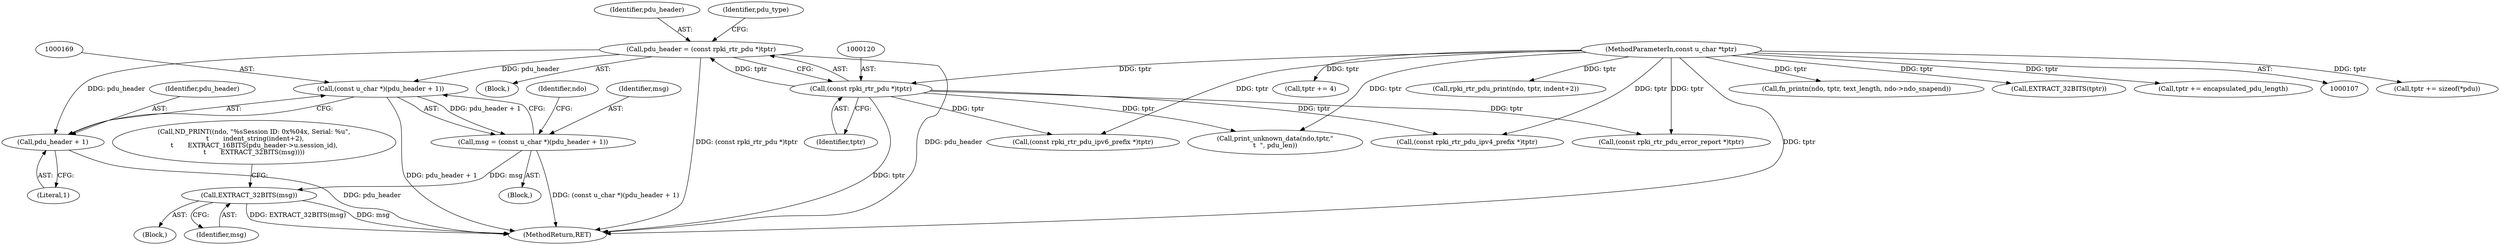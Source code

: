 digraph "0_tcpdump_83c64fce3a5226b080e535f5131a8a318f30e79b@pointer" {
"1000117" [label="(Call,pdu_header = (const rpki_rtr_pdu *)tptr)"];
"1000119" [label="(Call,(const rpki_rtr_pdu *)tptr)"];
"1000109" [label="(MethodParameterIn,const u_char *tptr)"];
"1000168" [label="(Call,(const u_char *)(pdu_header + 1))"];
"1000166" [label="(Call,msg = (const u_char *)(pdu_header + 1))"];
"1000190" [label="(Call,EXTRACT_32BITS(msg))"];
"1000170" [label="(Call,pdu_header + 1)"];
"1000166" [label="(Call,msg = (const u_char *)(pdu_header + 1))"];
"1000175" [label="(Identifier,ndo)"];
"1000464" [label="(MethodReturn,RET)"];
"1000349" [label="(Call,tptr += sizeof(*pdu))"];
"1000401" [label="(Call,tptr += 4)"];
"1000191" [label="(Identifier,msg)"];
"1000167" [label="(Identifier,msg)"];
"1000117" [label="(Call,pdu_header = (const rpki_rtr_pdu *)tptr)"];
"1000111" [label="(Block,)"];
"1000109" [label="(MethodParameterIn,const u_char *tptr)"];
"1000171" [label="(Identifier,pdu_header)"];
"1000305" [label="(Call,(const rpki_rtr_pdu_error_report *)tptr)"];
"1000190" [label="(Call,EXTRACT_32BITS(msg))"];
"1000219" [label="(Call,(const rpki_rtr_pdu_ipv4_prefix *)tptr)"];
"1000119" [label="(Call,(const rpki_rtr_pdu *)tptr)"];
"1000118" [label="(Identifier,pdu_header)"];
"1000376" [label="(Call,rpki_rtr_pdu_print(ndo, tptr, indent+2))"];
"1000183" [label="(Block,)"];
"1000162" [label="(Block,)"];
"1000168" [label="(Call,(const u_char *)(pdu_header + 1))"];
"1000428" [label="(Call,fn_printn(ndo, tptr, text_length, ndo->ndo_snapend))"];
"1000454" [label="(Call,print_unknown_data(ndo,tptr,\"\n\t  \", pdu_len))"];
"1000399" [label="(Call,EXTRACT_32BITS(tptr))"];
"1000383" [label="(Call,tptr += encapsulated_pdu_length)"];
"1000170" [label="(Call,pdu_header + 1)"];
"1000260" [label="(Call,(const rpki_rtr_pdu_ipv6_prefix *)tptr)"];
"1000173" [label="(Call,ND_PRINT((ndo, \"%sSession ID: 0x%04x, Serial: %u\",\n \t       indent_string(indent+2),\n\t       EXTRACT_16BITS(pdu_header->u.session_id),\n\t       EXTRACT_32BITS(msg))))"];
"1000172" [label="(Literal,1)"];
"1000121" [label="(Identifier,tptr)"];
"1000123" [label="(Identifier,pdu_type)"];
"1000117" -> "1000111"  [label="AST: "];
"1000117" -> "1000119"  [label="CFG: "];
"1000118" -> "1000117"  [label="AST: "];
"1000119" -> "1000117"  [label="AST: "];
"1000123" -> "1000117"  [label="CFG: "];
"1000117" -> "1000464"  [label="DDG: pdu_header"];
"1000117" -> "1000464"  [label="DDG: (const rpki_rtr_pdu *)tptr"];
"1000119" -> "1000117"  [label="DDG: tptr"];
"1000117" -> "1000168"  [label="DDG: pdu_header"];
"1000117" -> "1000170"  [label="DDG: pdu_header"];
"1000119" -> "1000121"  [label="CFG: "];
"1000120" -> "1000119"  [label="AST: "];
"1000121" -> "1000119"  [label="AST: "];
"1000119" -> "1000464"  [label="DDG: tptr"];
"1000109" -> "1000119"  [label="DDG: tptr"];
"1000119" -> "1000219"  [label="DDG: tptr"];
"1000119" -> "1000260"  [label="DDG: tptr"];
"1000119" -> "1000305"  [label="DDG: tptr"];
"1000119" -> "1000454"  [label="DDG: tptr"];
"1000109" -> "1000107"  [label="AST: "];
"1000109" -> "1000464"  [label="DDG: tptr"];
"1000109" -> "1000219"  [label="DDG: tptr"];
"1000109" -> "1000260"  [label="DDG: tptr"];
"1000109" -> "1000305"  [label="DDG: tptr"];
"1000109" -> "1000349"  [label="DDG: tptr"];
"1000109" -> "1000376"  [label="DDG: tptr"];
"1000109" -> "1000383"  [label="DDG: tptr"];
"1000109" -> "1000399"  [label="DDG: tptr"];
"1000109" -> "1000401"  [label="DDG: tptr"];
"1000109" -> "1000428"  [label="DDG: tptr"];
"1000109" -> "1000454"  [label="DDG: tptr"];
"1000168" -> "1000166"  [label="AST: "];
"1000168" -> "1000170"  [label="CFG: "];
"1000169" -> "1000168"  [label="AST: "];
"1000170" -> "1000168"  [label="AST: "];
"1000166" -> "1000168"  [label="CFG: "];
"1000168" -> "1000464"  [label="DDG: pdu_header + 1"];
"1000168" -> "1000166"  [label="DDG: pdu_header + 1"];
"1000166" -> "1000162"  [label="AST: "];
"1000167" -> "1000166"  [label="AST: "];
"1000175" -> "1000166"  [label="CFG: "];
"1000166" -> "1000464"  [label="DDG: (const u_char *)(pdu_header + 1)"];
"1000166" -> "1000190"  [label="DDG: msg"];
"1000190" -> "1000183"  [label="AST: "];
"1000190" -> "1000191"  [label="CFG: "];
"1000191" -> "1000190"  [label="AST: "];
"1000173" -> "1000190"  [label="CFG: "];
"1000190" -> "1000464"  [label="DDG: EXTRACT_32BITS(msg)"];
"1000190" -> "1000464"  [label="DDG: msg"];
"1000170" -> "1000172"  [label="CFG: "];
"1000171" -> "1000170"  [label="AST: "];
"1000172" -> "1000170"  [label="AST: "];
"1000170" -> "1000464"  [label="DDG: pdu_header"];
}
